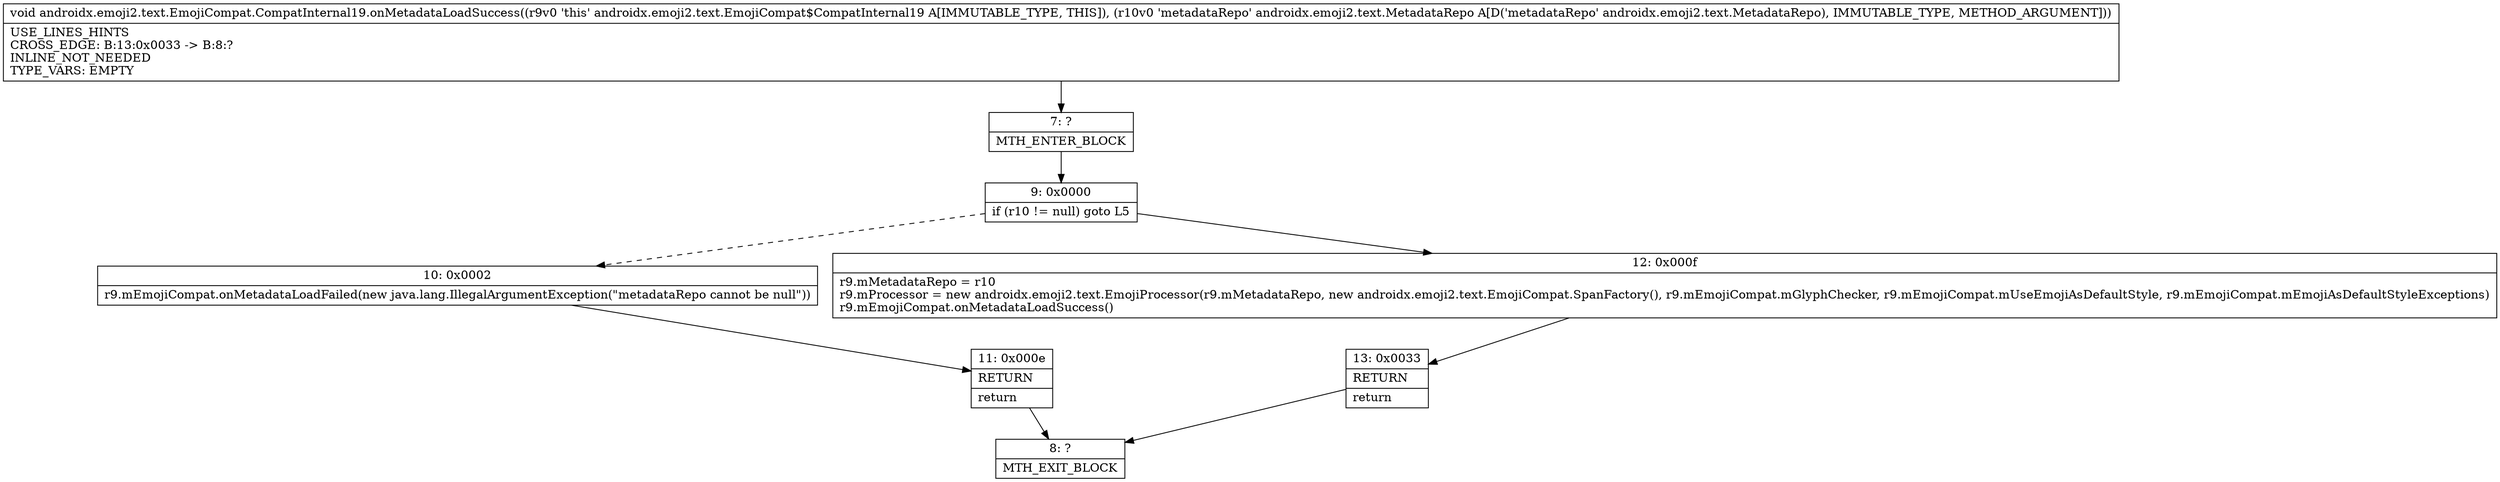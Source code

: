 digraph "CFG forandroidx.emoji2.text.EmojiCompat.CompatInternal19.onMetadataLoadSuccess(Landroidx\/emoji2\/text\/MetadataRepo;)V" {
Node_7 [shape=record,label="{7\:\ ?|MTH_ENTER_BLOCK\l}"];
Node_9 [shape=record,label="{9\:\ 0x0000|if (r10 != null) goto L5\l}"];
Node_10 [shape=record,label="{10\:\ 0x0002|r9.mEmojiCompat.onMetadataLoadFailed(new java.lang.IllegalArgumentException(\"metadataRepo cannot be null\"))\l}"];
Node_11 [shape=record,label="{11\:\ 0x000e|RETURN\l|return\l}"];
Node_8 [shape=record,label="{8\:\ ?|MTH_EXIT_BLOCK\l}"];
Node_12 [shape=record,label="{12\:\ 0x000f|r9.mMetadataRepo = r10\lr9.mProcessor = new androidx.emoji2.text.EmojiProcessor(r9.mMetadataRepo, new androidx.emoji2.text.EmojiCompat.SpanFactory(), r9.mEmojiCompat.mGlyphChecker, r9.mEmojiCompat.mUseEmojiAsDefaultStyle, r9.mEmojiCompat.mEmojiAsDefaultStyleExceptions)\lr9.mEmojiCompat.onMetadataLoadSuccess()\l}"];
Node_13 [shape=record,label="{13\:\ 0x0033|RETURN\l|return\l}"];
MethodNode[shape=record,label="{void androidx.emoji2.text.EmojiCompat.CompatInternal19.onMetadataLoadSuccess((r9v0 'this' androidx.emoji2.text.EmojiCompat$CompatInternal19 A[IMMUTABLE_TYPE, THIS]), (r10v0 'metadataRepo' androidx.emoji2.text.MetadataRepo A[D('metadataRepo' androidx.emoji2.text.MetadataRepo), IMMUTABLE_TYPE, METHOD_ARGUMENT]))  | USE_LINES_HINTS\lCROSS_EDGE: B:13:0x0033 \-\> B:8:?\lINLINE_NOT_NEEDED\lTYPE_VARS: EMPTY\l}"];
MethodNode -> Node_7;Node_7 -> Node_9;
Node_9 -> Node_10[style=dashed];
Node_9 -> Node_12;
Node_10 -> Node_11;
Node_11 -> Node_8;
Node_12 -> Node_13;
Node_13 -> Node_8;
}

